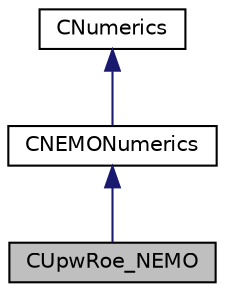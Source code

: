 digraph "CUpwRoe_NEMO"
{
 // LATEX_PDF_SIZE
  edge [fontname="Helvetica",fontsize="10",labelfontname="Helvetica",labelfontsize="10"];
  node [fontname="Helvetica",fontsize="10",shape=record];
  Node1 [label="CUpwRoe_NEMO",height=0.2,width=0.4,color="black", fillcolor="grey75", style="filled", fontcolor="black",tooltip="Class for evaluating the Riemann problem using Roe's scheme for a two-temperature model."];
  Node2 -> Node1 [dir="back",color="midnightblue",fontsize="10",style="solid",fontname="Helvetica"];
  Node2 [label="CNEMONumerics",height=0.2,width=0.4,color="black", fillcolor="white", style="filled",URL="$classCNEMONumerics.html",tooltip="Base class template NEMO numerics."];
  Node3 -> Node2 [dir="back",color="midnightblue",fontsize="10",style="solid",fontname="Helvetica"];
  Node3 [label="CNumerics",height=0.2,width=0.4,color="black", fillcolor="white", style="filled",URL="$classCNumerics.html",tooltip="Class for defining the numerical methods."];
}
